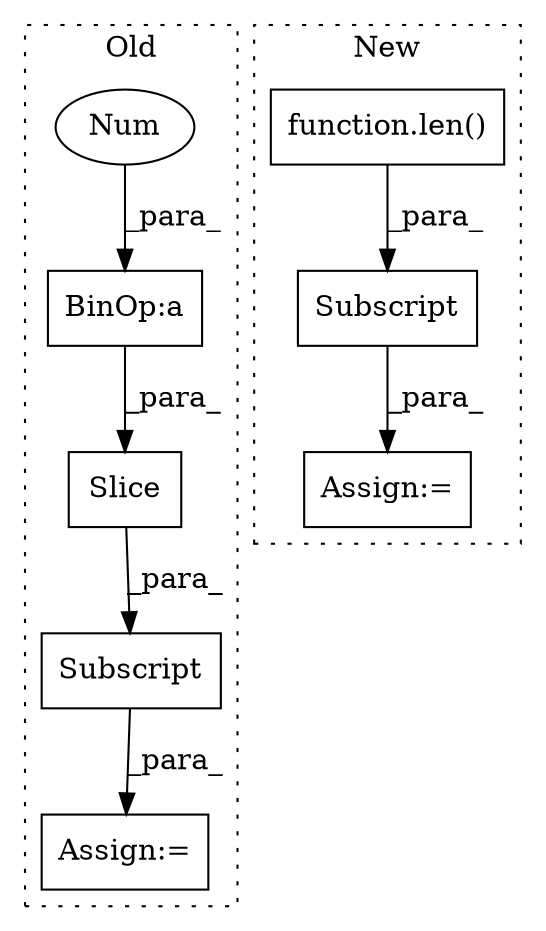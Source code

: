 digraph G {
subgraph cluster0 {
1 [label="Slice" a="80" s="10979" l="21" shape="box"];
3 [label="BinOp:a" a="82" s="10994" l="3" shape="box"];
4 [label="Num" a="76" s="10997" l="1" shape="ellipse"];
5 [label="Subscript" a="63" s="10974,0" l="27,0" shape="box"];
7 [label="Assign:=" a="68" s="10971" l="3" shape="box"];
label = "Old";
style="dotted";
}
subgraph cluster1 {
2 [label="Subscript" a="63" s="11054,0" l="27,0" shape="box"];
6 [label="Assign:=" a="68" s="11051" l="3" shape="box"];
8 [label="function.len()" a="75" s="11059,11073" l="4,1" shape="box"];
label = "New";
style="dotted";
}
1 -> 5 [label="_para_"];
2 -> 6 [label="_para_"];
3 -> 1 [label="_para_"];
4 -> 3 [label="_para_"];
5 -> 7 [label="_para_"];
8 -> 2 [label="_para_"];
}